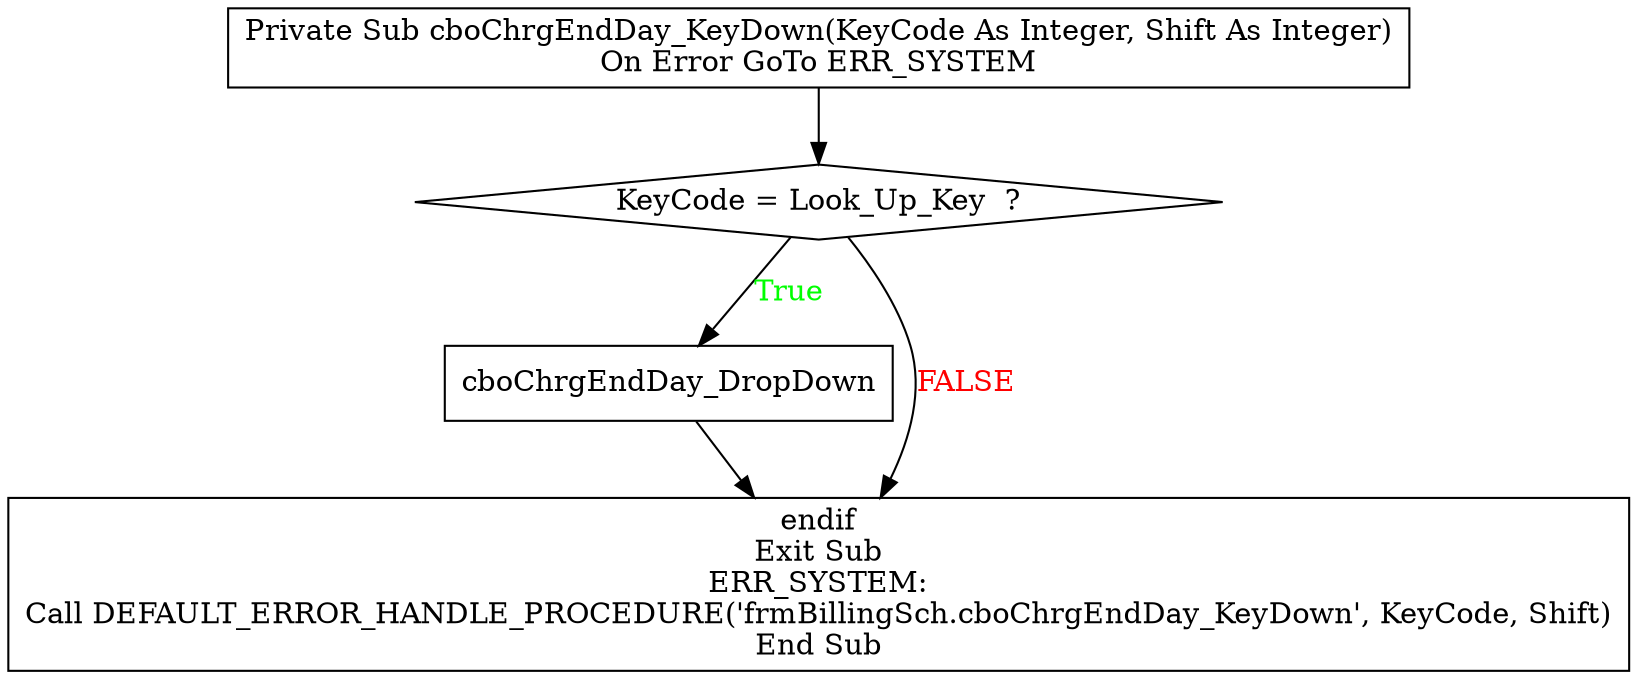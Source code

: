 digraph G{
Node_1 [ label ="Private Sub cboChrgEndDay_KeyDown(KeyCode As Integer, Shift As Integer)\nOn Error GoTo ERR_SYSTEM",shape="box"];
Node_2 [ label ="KeyCode = Look_Up_Key  ?",shape="diamond"];
Node_3 [ label ="cboChrgEndDay_DropDown",shape="box"];
Node_4 [ label ="endif\nExit Sub\nERR_SYSTEM:\nCall DEFAULT_ERROR_HANDLE_PROCEDURE('frmBillingSch.cboChrgEndDay_KeyDown', KeyCode, Shift)\nEnd Sub",shape="box"];
Node_2 -> Node_3 [label="True",fontcolor="GREEN"];
Node_1 -> Node_2;
Node_2 -> Node_4 [label="FALSE",fontcolor="RED"];
Node_3 -> Node_4;
}
